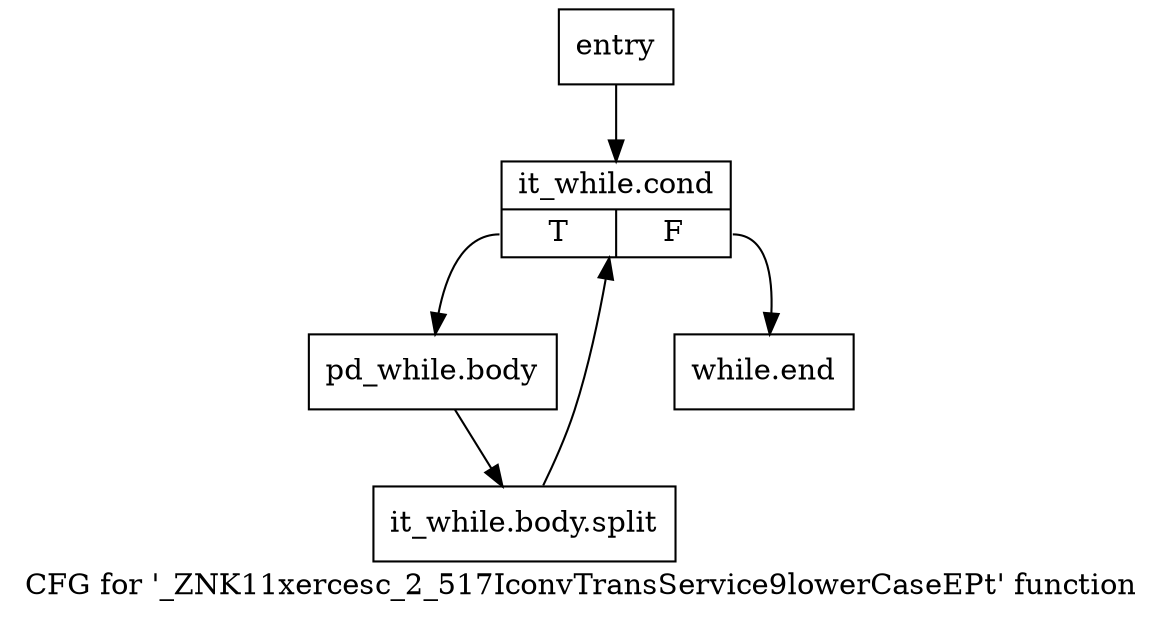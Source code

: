 digraph "CFG for '_ZNK11xercesc_2_517IconvTransService9lowerCaseEPt' function" {
	label="CFG for '_ZNK11xercesc_2_517IconvTransService9lowerCaseEPt' function";

	Node0x39f0c50 [shape=record,label="{entry}"];
	Node0x39f0c50 -> Node0x39f0ca0;
	Node0x39f0ca0 [shape=record,label="{it_while.cond|{<s0>T|<s1>F}}"];
	Node0x39f0ca0:s0 -> Node0x39f0cf0;
	Node0x39f0ca0:s1 -> Node0x39f0d40;
	Node0x39f0cf0 [shape=record,label="{pd_while.body}"];
	Node0x39f0cf0 -> Node0xaa89860;
	Node0xaa89860 [shape=record,label="{it_while.body.split}"];
	Node0xaa89860 -> Node0x39f0ca0;
	Node0x39f0d40 [shape=record,label="{while.end}"];
}
